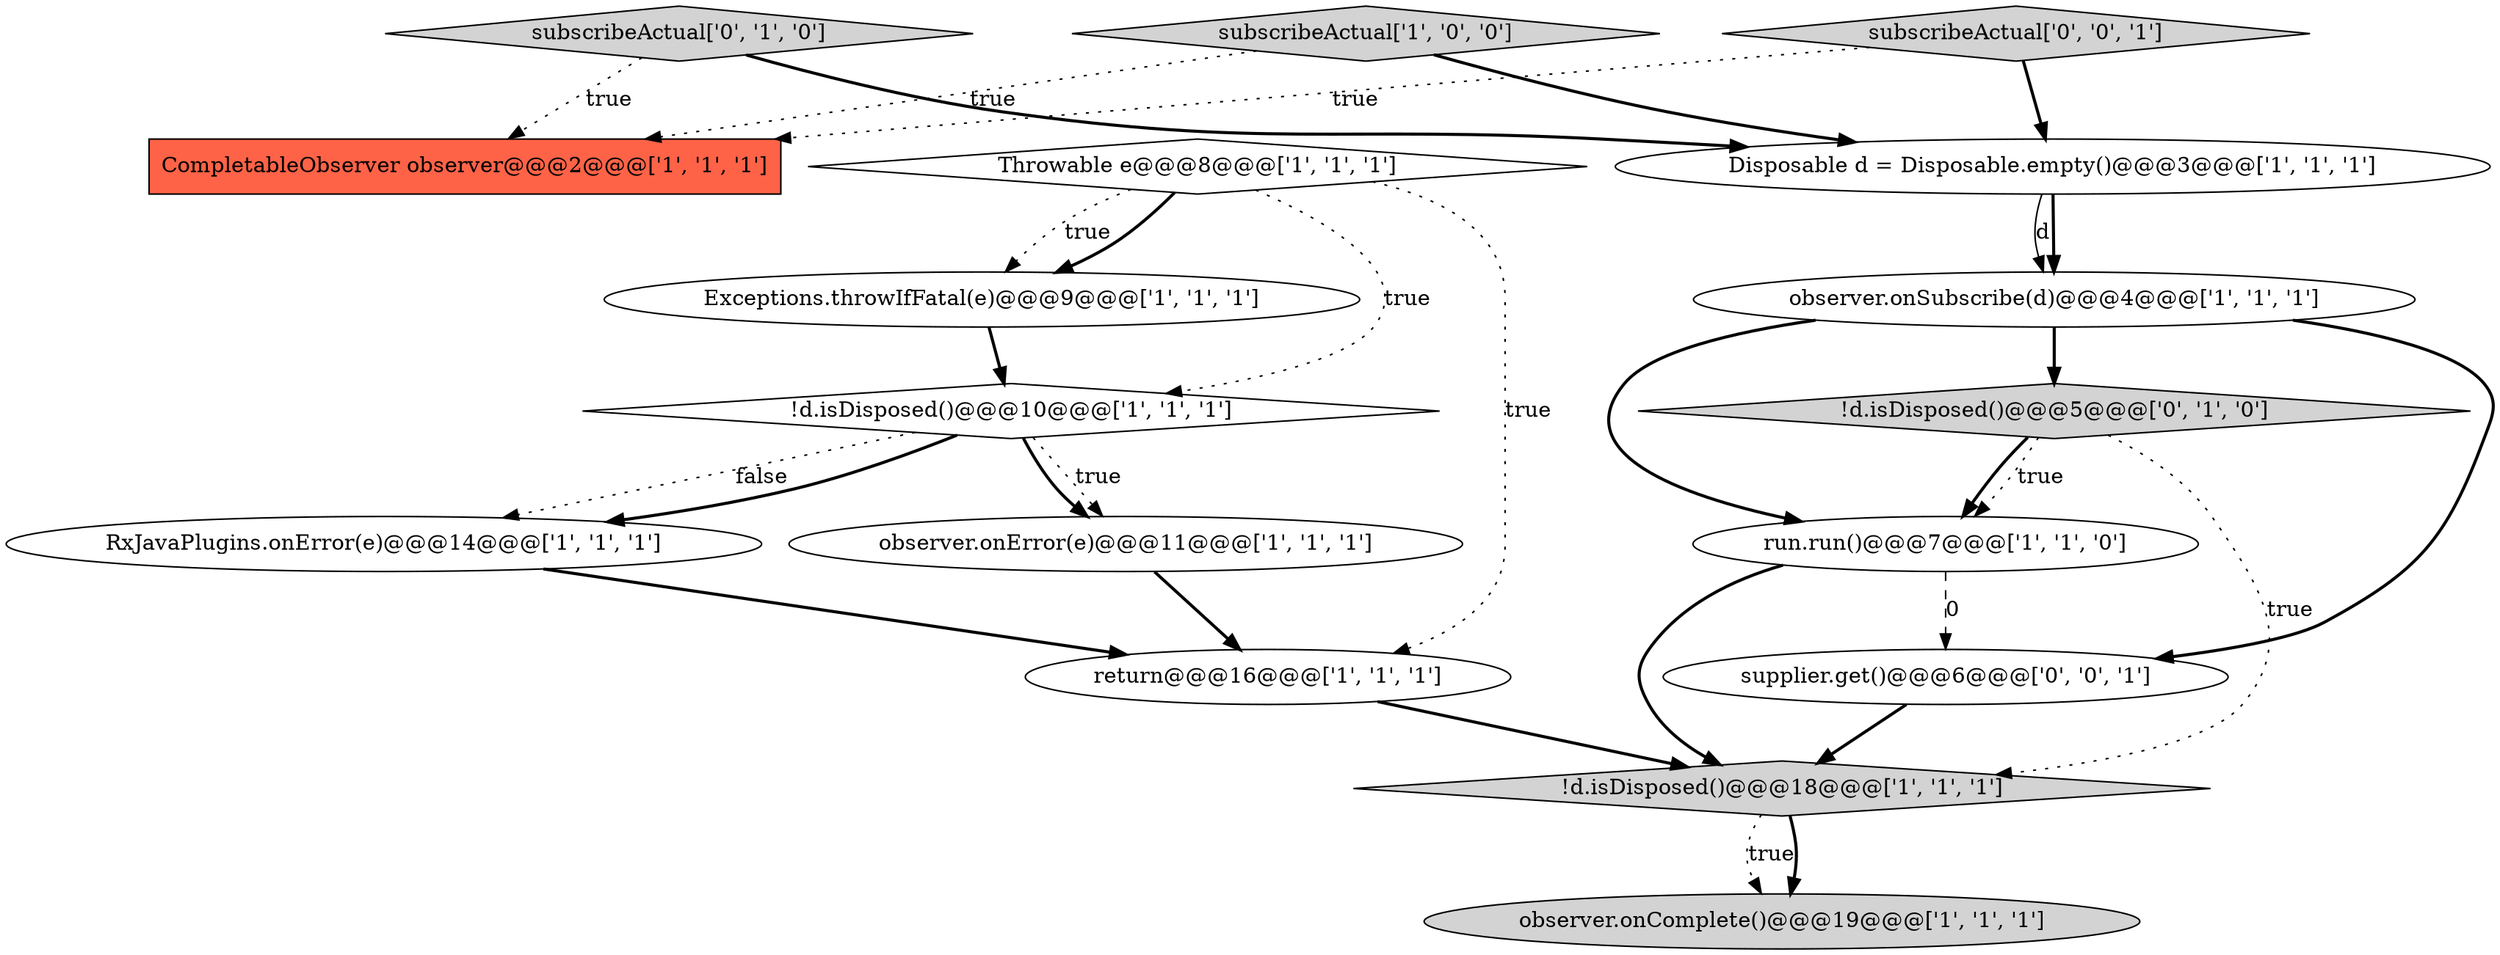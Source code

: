 digraph {
3 [style = filled, label = "observer.onError(e)@@@11@@@['1', '1', '1']", fillcolor = white, shape = ellipse image = "AAA0AAABBB1BBB"];
6 [style = filled, label = "run.run()@@@7@@@['1', '1', '0']", fillcolor = white, shape = ellipse image = "AAA0AAABBB1BBB"];
12 [style = filled, label = "observer.onComplete()@@@19@@@['1', '1', '1']", fillcolor = lightgray, shape = ellipse image = "AAA0AAABBB1BBB"];
2 [style = filled, label = "Exceptions.throwIfFatal(e)@@@9@@@['1', '1', '1']", fillcolor = white, shape = ellipse image = "AAA0AAABBB1BBB"];
10 [style = filled, label = "Throwable e@@@8@@@['1', '1', '1']", fillcolor = white, shape = diamond image = "AAA0AAABBB1BBB"];
14 [style = filled, label = "subscribeActual['0', '1', '0']", fillcolor = lightgray, shape = diamond image = "AAA0AAABBB2BBB"];
8 [style = filled, label = "subscribeActual['1', '0', '0']", fillcolor = lightgray, shape = diamond image = "AAA0AAABBB1BBB"];
15 [style = filled, label = "subscribeActual['0', '0', '1']", fillcolor = lightgray, shape = diamond image = "AAA0AAABBB3BBB"];
1 [style = filled, label = "RxJavaPlugins.onError(e)@@@14@@@['1', '1', '1']", fillcolor = white, shape = ellipse image = "AAA0AAABBB1BBB"];
7 [style = filled, label = "!d.isDisposed()@@@18@@@['1', '1', '1']", fillcolor = lightgray, shape = diamond image = "AAA0AAABBB1BBB"];
9 [style = filled, label = "return@@@16@@@['1', '1', '1']", fillcolor = white, shape = ellipse image = "AAA0AAABBB1BBB"];
16 [style = filled, label = "supplier.get()@@@6@@@['0', '0', '1']", fillcolor = white, shape = ellipse image = "AAA0AAABBB3BBB"];
11 [style = filled, label = "CompletableObserver observer@@@2@@@['1', '1', '1']", fillcolor = tomato, shape = box image = "AAA0AAABBB1BBB"];
4 [style = filled, label = "observer.onSubscribe(d)@@@4@@@['1', '1', '1']", fillcolor = white, shape = ellipse image = "AAA0AAABBB1BBB"];
0 [style = filled, label = "!d.isDisposed()@@@10@@@['1', '1', '1']", fillcolor = white, shape = diamond image = "AAA0AAABBB1BBB"];
13 [style = filled, label = "!d.isDisposed()@@@5@@@['0', '1', '0']", fillcolor = lightgray, shape = diamond image = "AAA1AAABBB2BBB"];
5 [style = filled, label = "Disposable d = Disposable.empty()@@@3@@@['1', '1', '1']", fillcolor = white, shape = ellipse image = "AAA0AAABBB1BBB"];
14->5 [style = bold, label=""];
10->2 [style = dotted, label="true"];
4->6 [style = bold, label=""];
8->11 [style = dotted, label="true"];
13->6 [style = dotted, label="true"];
5->4 [style = solid, label="d"];
10->2 [style = bold, label=""];
1->9 [style = bold, label=""];
8->5 [style = bold, label=""];
0->1 [style = dotted, label="false"];
4->16 [style = bold, label=""];
7->12 [style = dotted, label="true"];
13->6 [style = bold, label=""];
0->3 [style = dotted, label="true"];
15->11 [style = dotted, label="true"];
0->3 [style = bold, label=""];
10->0 [style = dotted, label="true"];
0->1 [style = bold, label=""];
5->4 [style = bold, label=""];
7->12 [style = bold, label=""];
3->9 [style = bold, label=""];
6->16 [style = dashed, label="0"];
15->5 [style = bold, label=""];
4->13 [style = bold, label=""];
16->7 [style = bold, label=""];
2->0 [style = bold, label=""];
14->11 [style = dotted, label="true"];
6->7 [style = bold, label=""];
13->7 [style = dotted, label="true"];
10->9 [style = dotted, label="true"];
9->7 [style = bold, label=""];
}
